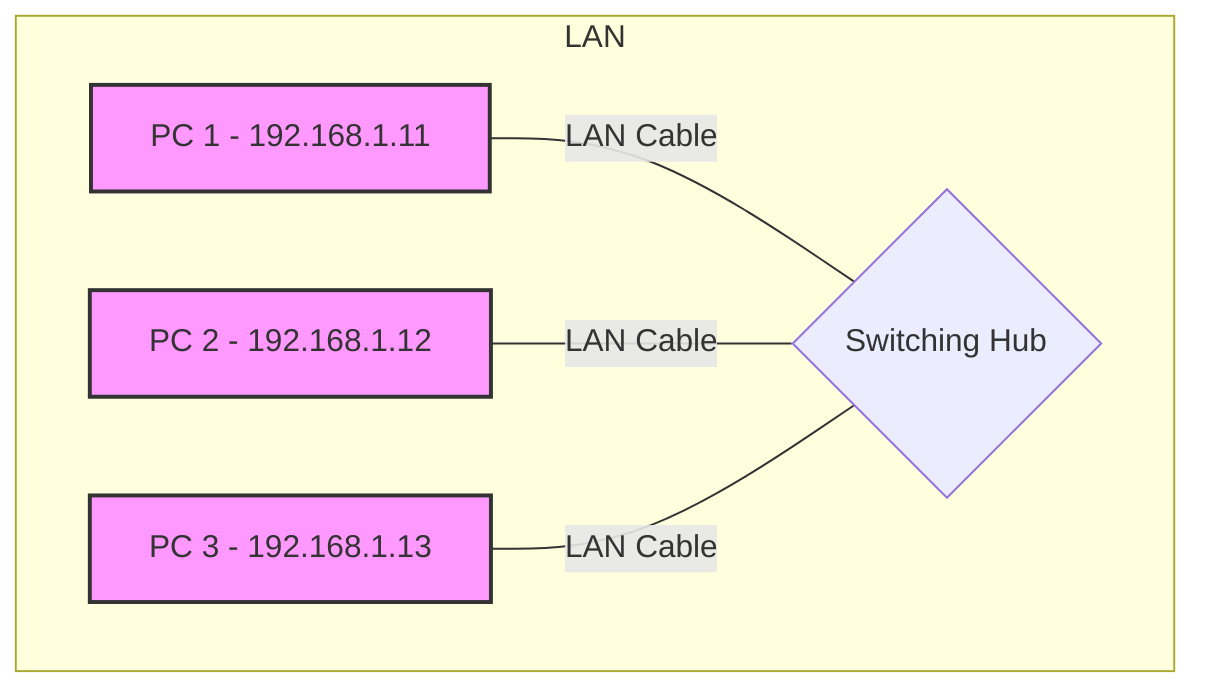 graph TD
    subgraph LAN
        PC1[PC 1 - 192.168.1.11] -- LAN Cable --- Hub{Switching Hub}
        PC2[PC 2 - 192.168.1.12] -- LAN Cable --- Hub
        PC3[PC 3 - 192.168.1.13] -- LAN Cable --- Hub
    end

    style PC1 fill:#f9f,stroke:#333,stroke-width:2px
    style PC2 fill:#f9f,stroke:#333,stroke-width:2px
    style PC3 fill:#f9f,stroke:#333,stroke-width:2px